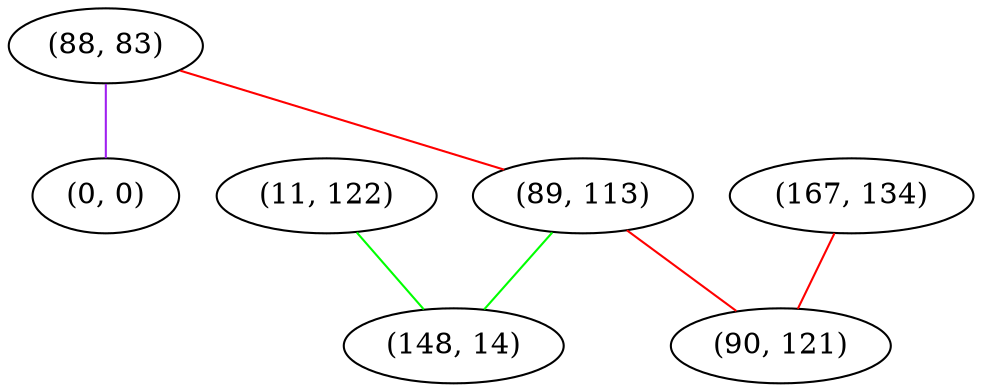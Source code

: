 graph "" {
"(88, 83)";
"(0, 0)";
"(89, 113)";
"(167, 134)";
"(11, 122)";
"(148, 14)";
"(90, 121)";
"(88, 83)" -- "(0, 0)"  [color=purple, key=0, weight=4];
"(88, 83)" -- "(89, 113)"  [color=red, key=0, weight=1];
"(89, 113)" -- "(148, 14)"  [color=green, key=0, weight=2];
"(89, 113)" -- "(90, 121)"  [color=red, key=0, weight=1];
"(167, 134)" -- "(90, 121)"  [color=red, key=0, weight=1];
"(11, 122)" -- "(148, 14)"  [color=green, key=0, weight=2];
}
